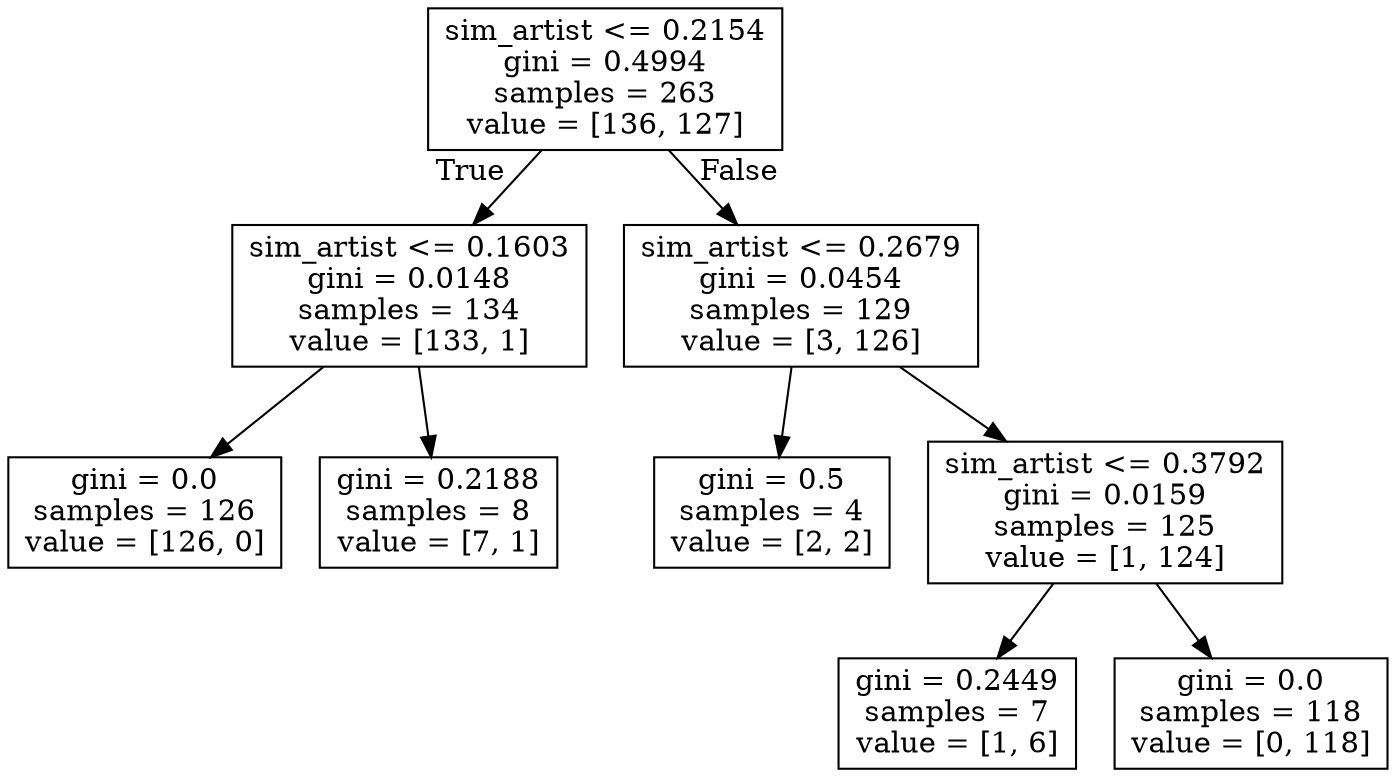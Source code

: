 digraph Tree {
node [shape=box] ;
0 [label="sim_artist <= 0.2154\ngini = 0.4994\nsamples = 263\nvalue = [136, 127]"] ;
1 [label="sim_artist <= 0.1603\ngini = 0.0148\nsamples = 134\nvalue = [133, 1]"] ;
0 -> 1 [labeldistance=2.5, labelangle=45, headlabel="True"] ;
2 [label="gini = 0.0\nsamples = 126\nvalue = [126, 0]"] ;
1 -> 2 ;
3 [label="gini = 0.2188\nsamples = 8\nvalue = [7, 1]"] ;
1 -> 3 ;
4 [label="sim_artist <= 0.2679\ngini = 0.0454\nsamples = 129\nvalue = [3, 126]"] ;
0 -> 4 [labeldistance=2.5, labelangle=-45, headlabel="False"] ;
5 [label="gini = 0.5\nsamples = 4\nvalue = [2, 2]"] ;
4 -> 5 ;
6 [label="sim_artist <= 0.3792\ngini = 0.0159\nsamples = 125\nvalue = [1, 124]"] ;
4 -> 6 ;
7 [label="gini = 0.2449\nsamples = 7\nvalue = [1, 6]"] ;
6 -> 7 ;
8 [label="gini = 0.0\nsamples = 118\nvalue = [0, 118]"] ;
6 -> 8 ;
}
